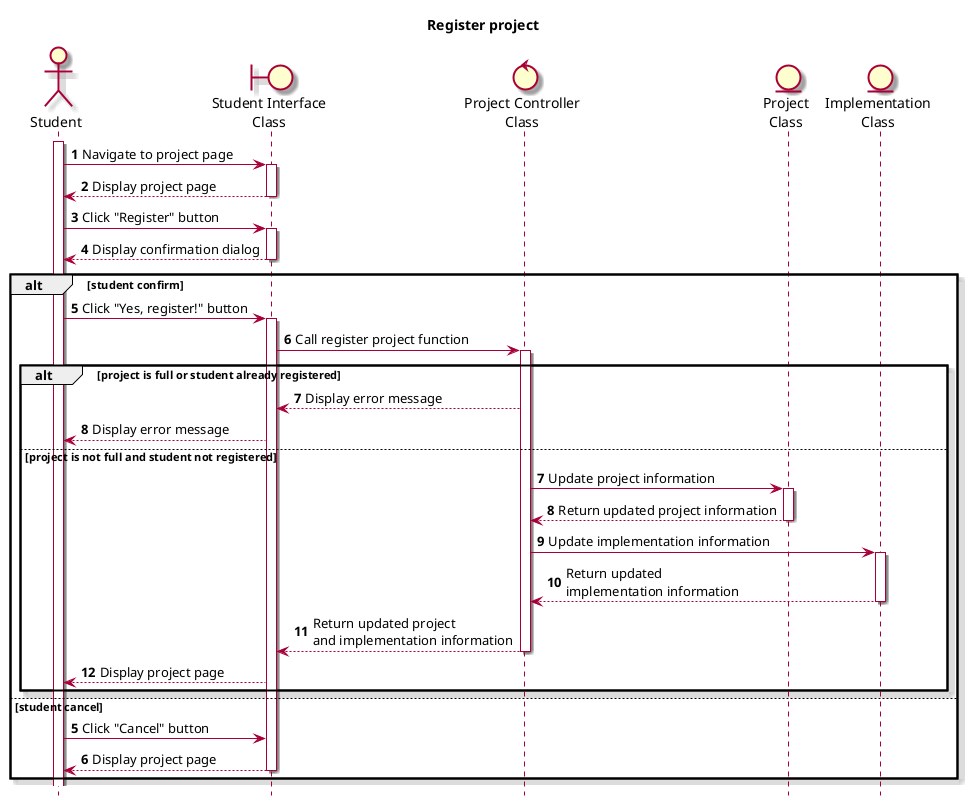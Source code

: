 @startuml RegisterProject

skin rose
hide footbox

title Register project

actor Student as s
boundary "Student Interface\nClass" as sInterface
control "Project Controller\nClass" as pController
entity "Project\nClass" as p
entity "Implementation\nClass" as i

autonumber
s++
s->sInterface++ : Navigate to project page
sInterface-->s-- : Display project page
s->sInterface++ : Click "Register" button
sInterface-->s-- : Display confirmation dialog
alt student confirm
    s->sInterface++ : Click "Yes, register!" button
    sInterface->pController++ : Call register project function
    alt project is full or student already registered
        pController-->sInterface : Display error message
        sInterface-->s : Display error message
    else project is not full and student not registered
        autonumber 7
        pController->p++ : Update project information
        p-->pController-- : Return updated project information
        pController->i++ : Update implementation information
        i-->pController-- : Return updated\nimplementation information
        pController-->sInterface-- : Return updated project\nand implementation information
        sInterface-->s : Display project page
    end
else student cancel
    autonumber 5
    s->sInterface : Click "Cancel" button
    sInterface-->s-- : Display project page
end

@enduml